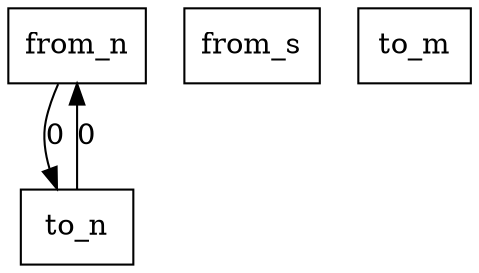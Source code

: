digraph {
    graph [rankdir=TB
          ,bgcolor=transparent];
    node [shape=box
         ,fillcolor=white
         ,style=filled];
    0 [label=<from_n>];
    1 [label=<from_s>];
    2 [label=<to_m>];
    3 [label=<to_n>];
    0 -> 3 [label=0];
    3 -> 0 [label=0];
}